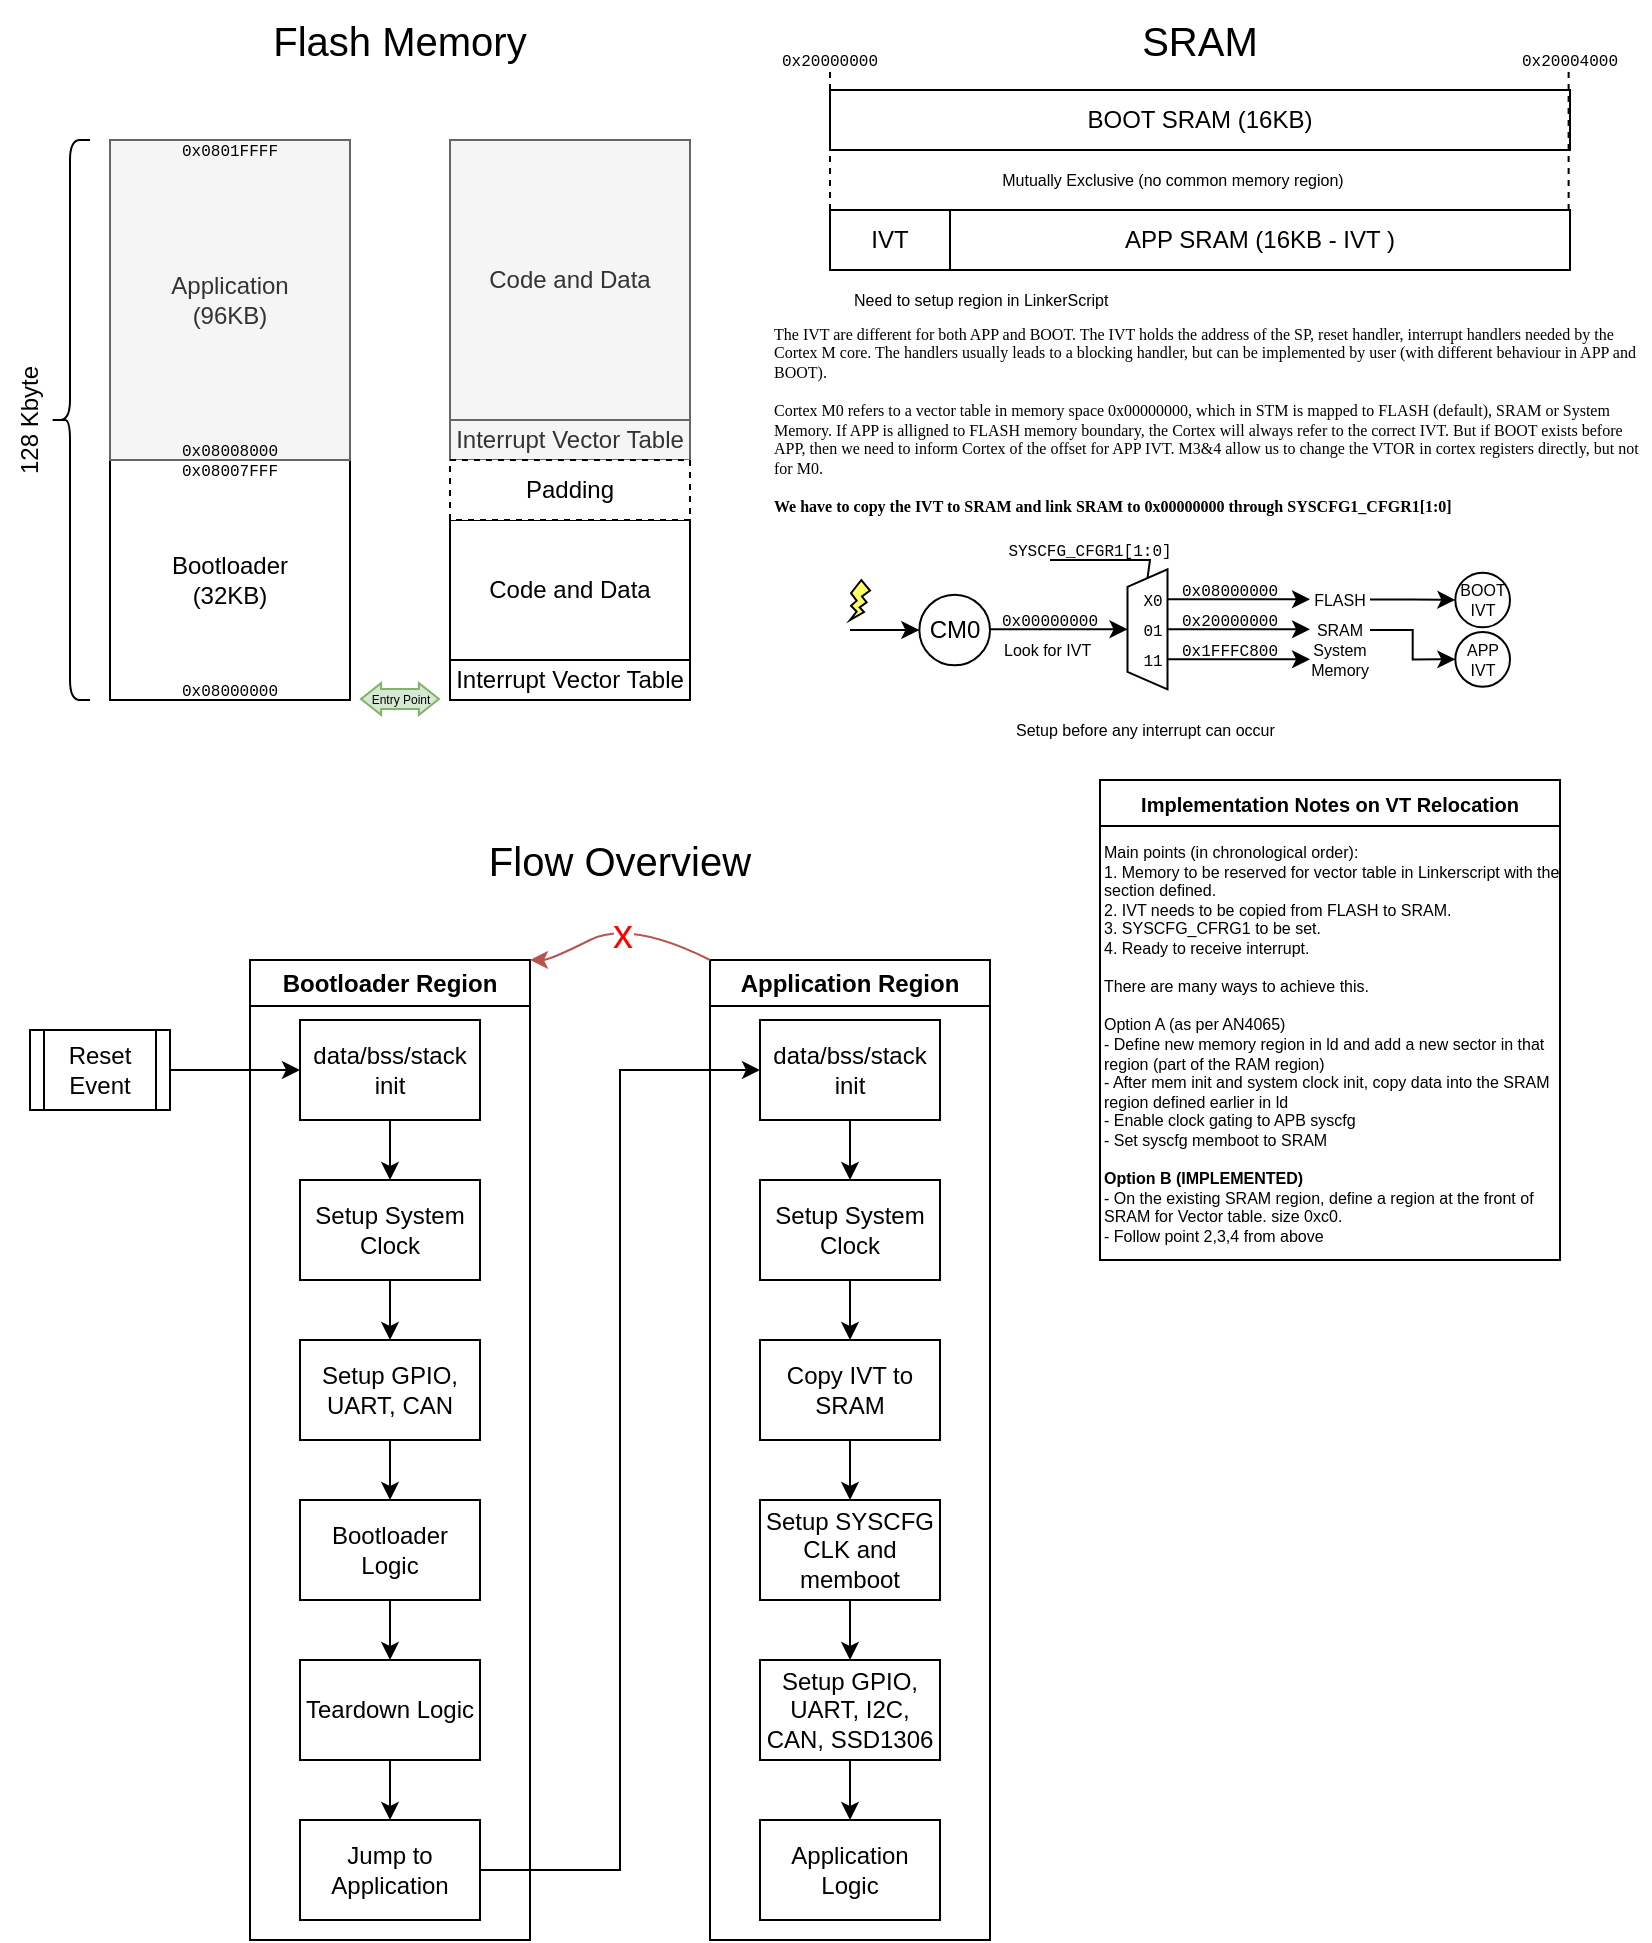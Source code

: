 <mxfile version="22.1.7" type="google">
  <diagram name="Page-1" id="L8v-k4GA8zyhKXHsQq-C">
    <mxGraphModel grid="1" page="1" gridSize="10" guides="1" tooltips="1" connect="1" arrows="1" fold="1" pageScale="1" pageWidth="850" pageHeight="1100" math="0" shadow="0">
      <root>
        <mxCell id="0" />
        <mxCell id="1" parent="0" />
        <mxCell id="6ljWVKHkdT2M4jzvHkVH-1" value="Bootloader&lt;br&gt;(32KB)" style="whiteSpace=wrap;html=1;" vertex="1" parent="1">
          <mxGeometry x="80" y="260" width="120" height="120" as="geometry" />
        </mxCell>
        <mxCell id="6ljWVKHkdT2M4jzvHkVH-2" value="Flash Memory" style="text;html=1;strokeColor=none;fillColor=none;align=center;verticalAlign=middle;whiteSpace=wrap;rounded=0;fontSize=20;" vertex="1" parent="1">
          <mxGeometry x="150" y="30" width="150" height="40" as="geometry" />
        </mxCell>
        <mxCell id="6ljWVKHkdT2M4jzvHkVH-3" value="Application&lt;br&gt;(96KB)" style="whiteSpace=wrap;html=1;fillColor=#f5f5f5;fontColor=#333333;strokeColor=#666666;" vertex="1" parent="1">
          <mxGeometry x="80" y="100" width="120" height="160" as="geometry" />
        </mxCell>
        <mxCell id="6ljWVKHkdT2M4jzvHkVH-5" value="0x08000000" style="text;html=1;strokeColor=none;fillColor=none;align=center;verticalAlign=middle;whiteSpace=wrap;rounded=0;fontFamily=Courier New;fontSize=8;" vertex="1" parent="1">
          <mxGeometry x="110" y="360" width="60" height="30" as="geometry" />
        </mxCell>
        <mxCell id="6ljWVKHkdT2M4jzvHkVH-10" value="" style="shape=curlyBracket;whiteSpace=wrap;html=1;rounded=1;labelPosition=left;verticalLabelPosition=middle;align=right;verticalAlign=middle;" vertex="1" parent="1">
          <mxGeometry x="50" y="100" width="20" height="280" as="geometry" />
        </mxCell>
        <mxCell id="6ljWVKHkdT2M4jzvHkVH-9" value="0x0801FFFF" style="text;html=1;strokeColor=none;fillColor=none;align=center;verticalAlign=middle;whiteSpace=wrap;rounded=0;fontFamily=Courier New;fontSize=8;" vertex="1" parent="1">
          <mxGeometry x="110" y="90" width="60" height="30" as="geometry" />
        </mxCell>
        <mxCell id="6ljWVKHkdT2M4jzvHkVH-13" value="128 Kbyte" style="text;html=1;strokeColor=none;fillColor=none;align=center;verticalAlign=middle;whiteSpace=wrap;rounded=0;rotation=-90;" vertex="1" parent="1">
          <mxGeometry x="10" y="225" width="60" height="30" as="geometry" />
        </mxCell>
        <mxCell id="6ljWVKHkdT2M4jzvHkVH-14" value="Interrupt Vector Table" style="whiteSpace=wrap;html=1;fillColor=#f5f5f5;fontColor=#333333;strokeColor=#666666;" vertex="1" parent="1">
          <mxGeometry x="250" y="240" width="120" height="20" as="geometry" />
        </mxCell>
        <mxCell id="6ljWVKHkdT2M4jzvHkVH-15" value="Code and Data" style="whiteSpace=wrap;html=1;fillColor=#f5f5f5;fontColor=#333333;strokeColor=#666666;" vertex="1" parent="1">
          <mxGeometry x="250" y="100" width="120" height="140" as="geometry" />
        </mxCell>
        <mxCell id="6ljWVKHkdT2M4jzvHkVH-16" value="Interrupt Vector Table" style="whiteSpace=wrap;html=1;" vertex="1" parent="1">
          <mxGeometry x="250" y="360" width="120" height="20" as="geometry" />
        </mxCell>
        <mxCell id="6ljWVKHkdT2M4jzvHkVH-17" value="Code and Data" style="whiteSpace=wrap;html=1;" vertex="1" parent="1">
          <mxGeometry x="250" y="290" width="120" height="70" as="geometry" />
        </mxCell>
        <mxCell id="6ljWVKHkdT2M4jzvHkVH-18" value="Padding" style="whiteSpace=wrap;html=1;dashed=1;" vertex="1" parent="1">
          <mxGeometry x="250" y="260" width="120" height="30" as="geometry" />
        </mxCell>
        <mxCell id="6ljWVKHkdT2M4jzvHkVH-19" value="" style="shape=flexArrow;endArrow=classic;html=1;rounded=0;endWidth=4.848;endSize=3.018;fillColor=#d5e8d4;strokeColor=#82b366;startArrow=block;startWidth=4.848;startSize=3.018;" edge="1" parent="1">
          <mxGeometry width="50" height="50" relative="1" as="geometry">
            <mxPoint x="245" y="379.49" as="sourcePoint" />
            <mxPoint x="205" y="379.49" as="targetPoint" />
          </mxGeometry>
        </mxCell>
        <mxCell id="6ljWVKHkdT2M4jzvHkVH-20" value="&lt;font style=&quot;font-size: 6px;&quot;&gt;Entry Point&lt;/font&gt;" style="edgeLabel;html=1;align=center;verticalAlign=middle;resizable=0;points=[];labelBackgroundColor=none;" connectable="0" vertex="1" parent="6ljWVKHkdT2M4jzvHkVH-19">
          <mxGeometry x="0.032" y="-2" relative="1" as="geometry">
            <mxPoint as="offset" />
          </mxGeometry>
        </mxCell>
        <mxCell id="QN8Zc_zHYGFrYNp_f-iq-1" value="0x08007FFF" style="text;html=1;strokeColor=none;fillColor=none;align=center;verticalAlign=middle;whiteSpace=wrap;rounded=0;fontFamily=Courier New;fontSize=8;" vertex="1" parent="1">
          <mxGeometry x="110" y="250" width="60" height="30" as="geometry" />
        </mxCell>
        <mxCell id="QN8Zc_zHYGFrYNp_f-iq-2" value="0x08008000" style="text;html=1;strokeColor=none;fillColor=none;align=center;verticalAlign=middle;whiteSpace=wrap;rounded=0;fontFamily=Courier New;fontSize=8;" vertex="1" parent="1">
          <mxGeometry x="110" y="240" width="60" height="30" as="geometry" />
        </mxCell>
        <mxCell id="QN8Zc_zHYGFrYNp_f-iq-11" value="&lt;font style=&quot;font-size: 8px;&quot;&gt;&lt;font style=&quot;font-size: 8px;&quot;&gt;The IVT are different for both APP and BOOT. The IVT holds the address of the SP, reset handler, interrupt handlers needed by the Cortex M core. The handlers usually leads to a blocking handler, but can be implemented by user (with different behaviour in APP and BOOT).&amp;nbsp;&lt;/font&gt;&lt;br style=&quot;font-size: 8px;&quot;&gt;&lt;br style=&quot;font-size: 8px;&quot;&gt;Cortex M0 refers to a vector table in memory space 0x00000000, which in STM is mapped to FLASH (default), SRAM or System Memory. If APP is alligned to FLASH memory boundary, the Cortex will always refer to the correct IVT. But if BOOT exists before APP, then we need to inform Cortex of the offset for APP IVT. M3&amp;amp;4 allow us to change the VTOR in cortex registers directly, but not for M0.&lt;br style=&quot;font-size: 8px;&quot;&gt;&lt;br style=&quot;font-size: 8px;&quot;&gt;&lt;b style=&quot;font-size: 8px;&quot;&gt;We have to copy the IVT to SRAM and link SRAM to 0x00000000 through SYSCFG1_CFGR1[1:0]&lt;/b&gt;&lt;/font&gt;" style="text;html=1;strokeColor=none;fillColor=none;align=left;verticalAlign=middle;whiteSpace=wrap;rounded=0;fontFamily=Verdana;fontSize=8;" vertex="1" parent="1">
          <mxGeometry x="410" y="190" width="440" height="100" as="geometry" />
        </mxCell>
        <mxCell id="QN8Zc_zHYGFrYNp_f-iq-12" value="BOOT SRAM (16KB)" style="rounded=0;whiteSpace=wrap;html=1;" vertex="1" parent="1">
          <mxGeometry x="440" y="75" width="370" height="30" as="geometry" />
        </mxCell>
        <mxCell id="QN8Zc_zHYGFrYNp_f-iq-13" value="APP SRAM (16KB - IVT )" style="rounded=0;whiteSpace=wrap;html=1;" vertex="1" parent="1">
          <mxGeometry x="500" y="135" width="310" height="30" as="geometry" />
        </mxCell>
        <mxCell id="QN8Zc_zHYGFrYNp_f-iq-15" value="IVT" style="rounded=0;whiteSpace=wrap;html=1;" vertex="1" parent="1">
          <mxGeometry x="440" y="135" width="60" height="30" as="geometry" />
        </mxCell>
        <mxCell id="QN8Zc_zHYGFrYNp_f-iq-18" value="Mutually Exclusive (no common memory region)" style="text;html=1;strokeColor=none;fillColor=none;align=center;verticalAlign=middle;whiteSpace=wrap;rounded=0;fontSize=8;" vertex="1" parent="1">
          <mxGeometry x="480" y="105" width="262.5" height="30" as="geometry" />
        </mxCell>
        <mxCell id="QN8Zc_zHYGFrYNp_f-iq-19" value="" style="shape=image;html=1;verticalAlign=top;verticalLabelPosition=bottom;labelBackgroundColor=#ffffff;imageAspect=0;aspect=fixed;image=https://cdn0.iconfinder.com/data/icons/math-business-icon-set/93/1_9-128.png" vertex="1" parent="1">
          <mxGeometry x="440" y="175" width="10" height="10" as="geometry" />
        </mxCell>
        <mxCell id="QN8Zc_zHYGFrYNp_f-iq-20" value="Need to setup region in LinkerScript" style="text;html=1;strokeColor=none;fillColor=none;align=left;verticalAlign=middle;whiteSpace=wrap;rounded=0;fontSize=8;" vertex="1" parent="1">
          <mxGeometry x="450" y="175" width="170" height="10" as="geometry" />
        </mxCell>
        <mxCell id="QN8Zc_zHYGFrYNp_f-iq-21" value="SRAM" style="text;html=1;strokeColor=none;fillColor=none;align=center;verticalAlign=middle;whiteSpace=wrap;rounded=0;fontSize=20;" vertex="1" parent="1">
          <mxGeometry x="550" y="30" width="150" height="40" as="geometry" />
        </mxCell>
        <mxCell id="QN8Zc_zHYGFrYNp_f-iq-22" value="Flow Overview" style="text;html=1;strokeColor=none;fillColor=none;align=center;verticalAlign=middle;whiteSpace=wrap;rounded=0;fontSize=20;" vertex="1" parent="1">
          <mxGeometry x="260" y="440" width="150" height="40" as="geometry" />
        </mxCell>
        <mxCell id="QN8Zc_zHYGFrYNp_f-iq-23" value="" style="endArrow=none;dashed=1;html=1;rounded=0;exitX=0;exitY=0;exitDx=0;exitDy=0;" edge="1" parent="1" source="QN8Zc_zHYGFrYNp_f-iq-15">
          <mxGeometry width="50" height="50" relative="1" as="geometry">
            <mxPoint x="410" y="55" as="sourcePoint" />
            <mxPoint x="440" y="65" as="targetPoint" />
          </mxGeometry>
        </mxCell>
        <mxCell id="QN8Zc_zHYGFrYNp_f-iq-24" value="" style="endArrow=none;dashed=1;html=1;rounded=0;exitX=0;exitY=0;exitDx=0;exitDy=0;" edge="1" parent="1">
          <mxGeometry width="50" height="50" relative="1" as="geometry">
            <mxPoint x="809.31" y="135" as="sourcePoint" />
            <mxPoint x="809.31" y="65" as="targetPoint" />
          </mxGeometry>
        </mxCell>
        <mxCell id="QN8Zc_zHYGFrYNp_f-iq-25" value="0x20000000" style="text;html=1;strokeColor=none;fillColor=none;align=center;verticalAlign=middle;whiteSpace=wrap;rounded=0;fontFamily=Courier New;fontSize=8;" vertex="1" parent="1">
          <mxGeometry x="410" y="45" width="60" height="30" as="geometry" />
        </mxCell>
        <mxCell id="QN8Zc_zHYGFrYNp_f-iq-26" value="0x20004000" style="text;html=1;strokeColor=none;fillColor=none;align=center;verticalAlign=middle;whiteSpace=wrap;rounded=0;fontFamily=Courier New;fontSize=8;" vertex="1" parent="1">
          <mxGeometry x="780" y="45" width="60" height="30" as="geometry" />
        </mxCell>
        <mxCell id="QN8Zc_zHYGFrYNp_f-iq-27" value="" style="shape=trapezoid;perimeter=trapezoidPerimeter;whiteSpace=wrap;html=1;fixedSize=1;rotation=90;direction=west;size=8.75;" vertex="1" parent="1">
          <mxGeometry x="568.75" y="334.67" width="60" height="20" as="geometry" />
        </mxCell>
        <mxCell id="QN8Zc_zHYGFrYNp_f-iq-32" value="" style="endArrow=none;html=1;rounded=0;entryX=0.25;entryY=1;entryDx=0;entryDy=0;startArrow=classic;startFill=1;endFill=0;" edge="1" parent="1" target="QN8Zc_zHYGFrYNp_f-iq-27">
          <mxGeometry width="50" height="50" relative="1" as="geometry">
            <mxPoint x="680" y="359.67" as="sourcePoint" />
            <mxPoint x="543.75" y="309.67" as="targetPoint" />
          </mxGeometry>
        </mxCell>
        <mxCell id="QN8Zc_zHYGFrYNp_f-iq-33" value="" style="endArrow=none;html=1;rounded=0;entryX=0.5;entryY=1;entryDx=0;entryDy=0;startArrow=classic;startFill=1;endFill=0;" edge="1" parent="1" target="QN8Zc_zHYGFrYNp_f-iq-27">
          <mxGeometry width="50" height="50" relative="1" as="geometry">
            <mxPoint x="680" y="344.67" as="sourcePoint" />
            <mxPoint x="588.75" y="349.67" as="targetPoint" />
          </mxGeometry>
        </mxCell>
        <mxCell id="QN8Zc_zHYGFrYNp_f-iq-34" value="" style="endArrow=none;html=1;rounded=0;entryX=0.75;entryY=1;entryDx=0;entryDy=0;startArrow=classic;startFill=1;endFill=0;" edge="1" parent="1" target="QN8Zc_zHYGFrYNp_f-iq-27">
          <mxGeometry width="50" height="50" relative="1" as="geometry">
            <mxPoint x="680" y="329.67" as="sourcePoint" />
            <mxPoint x="573.75" y="359.67" as="targetPoint" />
          </mxGeometry>
        </mxCell>
        <mxCell id="QN8Zc_zHYGFrYNp_f-iq-35" value="" style="endArrow=none;html=1;rounded=0;startArrow=classic;startFill=1;endFill=0;exitX=0.5;exitY=0;exitDx=0;exitDy=0;" edge="1" parent="1" source="QN8Zc_zHYGFrYNp_f-iq-27">
          <mxGeometry width="50" height="50" relative="1" as="geometry">
            <mxPoint x="581" y="344.57" as="sourcePoint" />
            <mxPoint x="520" y="344.67" as="targetPoint" />
          </mxGeometry>
        </mxCell>
        <mxCell id="QN8Zc_zHYGFrYNp_f-iq-36" value="0x00000000" style="text;html=1;strokeColor=none;fillColor=none;align=center;verticalAlign=middle;whiteSpace=wrap;rounded=0;fontFamily=Courier New;fontSize=8;" vertex="1" parent="1">
          <mxGeometry x="520" y="334.67" width="60" height="10" as="geometry" />
        </mxCell>
        <mxCell id="QN8Zc_zHYGFrYNp_f-iq-40" value="0x08000000" style="text;html=1;strokeColor=none;fillColor=none;align=center;verticalAlign=middle;whiteSpace=wrap;rounded=0;fontFamily=Courier New;fontSize=8;" vertex="1" parent="1">
          <mxGeometry x="610" y="320" width="60" height="10" as="geometry" />
        </mxCell>
        <mxCell id="QN8Zc_zHYGFrYNp_f-iq-41" value="0x20000000" style="text;html=1;strokeColor=none;fillColor=none;align=center;verticalAlign=middle;whiteSpace=wrap;rounded=0;fontFamily=Courier New;fontSize=8;" vertex="1" parent="1">
          <mxGeometry x="610" y="334.67" width="60" height="10" as="geometry" />
        </mxCell>
        <mxCell id="QN8Zc_zHYGFrYNp_f-iq-42" value="0x1FFFC800" style="text;html=1;strokeColor=none;fillColor=none;align=center;verticalAlign=middle;whiteSpace=wrap;rounded=0;fontFamily=Courier New;fontSize=8;" vertex="1" parent="1">
          <mxGeometry x="610" y="350" width="60" height="10" as="geometry" />
        </mxCell>
        <mxCell id="QN8Zc_zHYGFrYNp_f-iq-61" style="edgeStyle=orthogonalEdgeStyle;rounded=0;orthogonalLoop=1;jettySize=auto;html=1;entryX=0;entryY=0.5;entryDx=0;entryDy=0;" edge="1" parent="1" source="QN8Zc_zHYGFrYNp_f-iq-43" target="QN8Zc_zHYGFrYNp_f-iq-64">
          <mxGeometry relative="1" as="geometry">
            <mxPoint x="730" y="330" as="targetPoint" />
          </mxGeometry>
        </mxCell>
        <mxCell id="QN8Zc_zHYGFrYNp_f-iq-43" value="FLASH" style="text;html=1;strokeColor=none;fillColor=none;align=center;verticalAlign=middle;whiteSpace=wrap;rounded=0;fontSize=8;" vertex="1" parent="1">
          <mxGeometry x="680" y="324.67" width="30" height="10" as="geometry" />
        </mxCell>
        <mxCell id="QN8Zc_zHYGFrYNp_f-iq-66" style="edgeStyle=orthogonalEdgeStyle;rounded=0;orthogonalLoop=1;jettySize=auto;html=1;entryX=0;entryY=0.5;entryDx=0;entryDy=0;" edge="1" parent="1" source="QN8Zc_zHYGFrYNp_f-iq-44" target="QN8Zc_zHYGFrYNp_f-iq-65">
          <mxGeometry relative="1" as="geometry" />
        </mxCell>
        <mxCell id="QN8Zc_zHYGFrYNp_f-iq-44" value="SRAM" style="text;html=1;strokeColor=none;fillColor=none;align=center;verticalAlign=middle;whiteSpace=wrap;rounded=0;fontSize=8;" vertex="1" parent="1">
          <mxGeometry x="680" y="340" width="30" height="10" as="geometry" />
        </mxCell>
        <mxCell id="QN8Zc_zHYGFrYNp_f-iq-45" value="System Memory" style="text;html=1;strokeColor=none;fillColor=none;align=center;verticalAlign=middle;whiteSpace=wrap;rounded=0;fontSize=8;" vertex="1" parent="1">
          <mxGeometry x="680" y="354.67" width="30" height="10" as="geometry" />
        </mxCell>
        <mxCell id="QN8Zc_zHYGFrYNp_f-iq-46" value="" style="endArrow=none;html=1;rounded=0;entryX=1;entryY=0.5;entryDx=0;entryDy=0;" edge="1" parent="1" target="QN8Zc_zHYGFrYNp_f-iq-27">
          <mxGeometry width="50" height="50" relative="1" as="geometry">
            <mxPoint x="550" y="310" as="sourcePoint" />
            <mxPoint x="570" y="380" as="targetPoint" />
            <Array as="points">
              <mxPoint x="600" y="310" />
            </Array>
          </mxGeometry>
        </mxCell>
        <mxCell id="QN8Zc_zHYGFrYNp_f-iq-47" value="SYSCFG_CFGR1[1:0]" style="text;html=1;strokeColor=none;fillColor=none;align=center;verticalAlign=middle;whiteSpace=wrap;rounded=0;fontFamily=Courier New;fontSize=8;" vertex="1" parent="1">
          <mxGeometry x="540" y="300" width="60" height="10" as="geometry" />
        </mxCell>
        <mxCell id="QN8Zc_zHYGFrYNp_f-iq-48" value="X0" style="text;html=1;strokeColor=none;fillColor=none;align=center;verticalAlign=middle;whiteSpace=wrap;rounded=0;fontFamily=Courier New;fontSize=8;" vertex="1" parent="1">
          <mxGeometry x="593.13" y="324.67" width="16.87" height="10" as="geometry" />
        </mxCell>
        <mxCell id="QN8Zc_zHYGFrYNp_f-iq-49" value="01" style="text;html=1;strokeColor=none;fillColor=none;align=center;verticalAlign=middle;whiteSpace=wrap;rounded=0;fontFamily=Courier New;fontSize=8;" vertex="1" parent="1">
          <mxGeometry x="593.13" y="339.67" width="16.87" height="10" as="geometry" />
        </mxCell>
        <mxCell id="QN8Zc_zHYGFrYNp_f-iq-50" value="11" style="text;html=1;strokeColor=none;fillColor=none;align=center;verticalAlign=middle;whiteSpace=wrap;rounded=0;fontFamily=Courier New;fontSize=8;" vertex="1" parent="1">
          <mxGeometry x="593.13" y="354.67" width="16.87" height="10" as="geometry" />
        </mxCell>
        <mxCell id="QN8Zc_zHYGFrYNp_f-iq-51" value="CM0" style="ellipse;whiteSpace=wrap;html=1;aspect=fixed;" vertex="1" parent="1">
          <mxGeometry x="484.67" y="327.33" width="35.33" height="35.33" as="geometry" />
        </mxCell>
        <mxCell id="QN8Zc_zHYGFrYNp_f-iq-52" value="" style="endArrow=classic;html=1;rounded=0;entryX=0;entryY=0.5;entryDx=0;entryDy=0;" edge="1" parent="1" target="QN8Zc_zHYGFrYNp_f-iq-51">
          <mxGeometry width="50" height="50" relative="1" as="geometry">
            <mxPoint x="450" y="345" as="sourcePoint" />
            <mxPoint x="460" y="327.33" as="targetPoint" />
          </mxGeometry>
        </mxCell>
        <mxCell id="QN8Zc_zHYGFrYNp_f-iq-53" value="" style="verticalLabelPosition=bottom;verticalAlign=top;html=1;shape=mxgraph.basic.flash;fillColor=#FFFF66;" vertex="1" parent="1">
          <mxGeometry x="450" y="320" width="10" height="20" as="geometry" />
        </mxCell>
        <mxCell id="QN8Zc_zHYGFrYNp_f-iq-54" value="Look for IVT" style="text;html=1;strokeColor=none;fillColor=none;align=left;verticalAlign=middle;whiteSpace=wrap;rounded=0;fontSize=8;" vertex="1" parent="1">
          <mxGeometry x="525" y="349.67" width="50" height="10" as="geometry" />
        </mxCell>
        <mxCell id="QN8Zc_zHYGFrYNp_f-iq-64" value="BOOT&lt;br style=&quot;font-size: 8px;&quot;&gt;IVT" style="ellipse;whiteSpace=wrap;html=1;aspect=fixed;fontSize=8;" vertex="1" parent="1">
          <mxGeometry x="752.66" y="316.33" width="27.34" height="27.34" as="geometry" />
        </mxCell>
        <mxCell id="QN8Zc_zHYGFrYNp_f-iq-65" value="APP&lt;br style=&quot;font-size: 8px;&quot;&gt;IVT" style="ellipse;whiteSpace=wrap;html=1;aspect=fixed;fontSize=8;" vertex="1" parent="1">
          <mxGeometry x="752.66" y="346" width="27.34" height="27.34" as="geometry" />
        </mxCell>
        <mxCell id="QN8Zc_zHYGFrYNp_f-iq-68" value="" style="shape=image;html=1;verticalAlign=top;verticalLabelPosition=bottom;labelBackgroundColor=#ffffff;imageAspect=0;aspect=fixed;image=https://cdn0.iconfinder.com/data/icons/math-business-icon-set/93/1_9-128.png" vertex="1" parent="1">
          <mxGeometry x="521.25" y="390" width="10" height="10" as="geometry" />
        </mxCell>
        <mxCell id="QN8Zc_zHYGFrYNp_f-iq-69" value="Setup before any interrupt can occur" style="text;html=1;strokeColor=none;fillColor=none;align=left;verticalAlign=middle;whiteSpace=wrap;rounded=0;fontSize=8;" vertex="1" parent="1">
          <mxGeometry x="531.25" y="390" width="198.75" height="10" as="geometry" />
        </mxCell>
        <mxCell id="QN8Zc_zHYGFrYNp_f-iq-117" style="edgeStyle=orthogonalEdgeStyle;rounded=0;orthogonalLoop=1;jettySize=auto;html=1;entryX=0;entryY=0.5;entryDx=0;entryDy=0;exitX=1;exitY=0.5;exitDx=0;exitDy=0;" edge="1" parent="1" source="QN8Zc_zHYGFrYNp_f-iq-70" target="QN8Zc_zHYGFrYNp_f-iq-111">
          <mxGeometry relative="1" as="geometry">
            <Array as="points">
              <mxPoint x="110" y="565" />
            </Array>
          </mxGeometry>
        </mxCell>
        <mxCell id="QN8Zc_zHYGFrYNp_f-iq-70" value="Reset Event" style="shape=process;whiteSpace=wrap;html=1;backgroundOutline=1;" vertex="1" parent="1">
          <mxGeometry x="40" y="545" width="70" height="40" as="geometry" />
        </mxCell>
        <mxCell id="QN8Zc_zHYGFrYNp_f-iq-71" value="Bootloader Region" style="swimlane;whiteSpace=wrap;html=1;" vertex="1" parent="1">
          <mxGeometry x="150" y="510" width="140" height="490" as="geometry">
            <mxRectangle x="230" y="500" width="150" height="30" as="alternateBounds" />
          </mxGeometry>
        </mxCell>
        <mxCell id="QN8Zc_zHYGFrYNp_f-iq-78" style="edgeStyle=orthogonalEdgeStyle;rounded=0;orthogonalLoop=1;jettySize=auto;html=1;entryX=0.5;entryY=0;entryDx=0;entryDy=0;" edge="1" parent="QN8Zc_zHYGFrYNp_f-iq-71" source="QN8Zc_zHYGFrYNp_f-iq-73" target="QN8Zc_zHYGFrYNp_f-iq-74">
          <mxGeometry relative="1" as="geometry" />
        </mxCell>
        <mxCell id="QN8Zc_zHYGFrYNp_f-iq-73" value="Setup System Clock" style="rounded=0;whiteSpace=wrap;html=1;" vertex="1" parent="QN8Zc_zHYGFrYNp_f-iq-71">
          <mxGeometry x="25" y="110" width="90" height="50" as="geometry" />
        </mxCell>
        <mxCell id="QN8Zc_zHYGFrYNp_f-iq-79" style="edgeStyle=orthogonalEdgeStyle;rounded=0;orthogonalLoop=1;jettySize=auto;html=1;entryX=0.5;entryY=0;entryDx=0;entryDy=0;" edge="1" parent="QN8Zc_zHYGFrYNp_f-iq-71" source="QN8Zc_zHYGFrYNp_f-iq-74" target="QN8Zc_zHYGFrYNp_f-iq-75">
          <mxGeometry relative="1" as="geometry" />
        </mxCell>
        <mxCell id="QN8Zc_zHYGFrYNp_f-iq-74" value="Setup GPIO, UART, CAN" style="rounded=0;whiteSpace=wrap;html=1;" vertex="1" parent="QN8Zc_zHYGFrYNp_f-iq-71">
          <mxGeometry x="25" y="190" width="90" height="50" as="geometry" />
        </mxCell>
        <mxCell id="QN8Zc_zHYGFrYNp_f-iq-80" style="edgeStyle=orthogonalEdgeStyle;rounded=0;orthogonalLoop=1;jettySize=auto;html=1;entryX=0.5;entryY=0;entryDx=0;entryDy=0;" edge="1" parent="QN8Zc_zHYGFrYNp_f-iq-71" source="QN8Zc_zHYGFrYNp_f-iq-75" target="QN8Zc_zHYGFrYNp_f-iq-76">
          <mxGeometry relative="1" as="geometry" />
        </mxCell>
        <mxCell id="QN8Zc_zHYGFrYNp_f-iq-75" value="Bootloader Logic" style="rounded=0;whiteSpace=wrap;html=1;" vertex="1" parent="QN8Zc_zHYGFrYNp_f-iq-71">
          <mxGeometry x="25" y="270" width="90" height="50" as="geometry" />
        </mxCell>
        <mxCell id="QN8Zc_zHYGFrYNp_f-iq-81" style="edgeStyle=orthogonalEdgeStyle;rounded=0;orthogonalLoop=1;jettySize=auto;html=1;" edge="1" parent="QN8Zc_zHYGFrYNp_f-iq-71" source="QN8Zc_zHYGFrYNp_f-iq-76" target="QN8Zc_zHYGFrYNp_f-iq-77">
          <mxGeometry relative="1" as="geometry" />
        </mxCell>
        <mxCell id="QN8Zc_zHYGFrYNp_f-iq-76" value="Teardown Logic" style="rounded=0;whiteSpace=wrap;html=1;" vertex="1" parent="QN8Zc_zHYGFrYNp_f-iq-71">
          <mxGeometry x="25" y="350" width="90" height="50" as="geometry" />
        </mxCell>
        <mxCell id="QN8Zc_zHYGFrYNp_f-iq-77" value="Jump to Application" style="rounded=0;whiteSpace=wrap;html=1;" vertex="1" parent="QN8Zc_zHYGFrYNp_f-iq-71">
          <mxGeometry x="25" y="430" width="90" height="50" as="geometry" />
        </mxCell>
        <mxCell id="QN8Zc_zHYGFrYNp_f-iq-112" style="edgeStyle=orthogonalEdgeStyle;rounded=0;orthogonalLoop=1;jettySize=auto;html=1;entryX=0.5;entryY=0;entryDx=0;entryDy=0;" edge="1" parent="QN8Zc_zHYGFrYNp_f-iq-71" source="QN8Zc_zHYGFrYNp_f-iq-111" target="QN8Zc_zHYGFrYNp_f-iq-73">
          <mxGeometry relative="1" as="geometry" />
        </mxCell>
        <mxCell id="QN8Zc_zHYGFrYNp_f-iq-111" value="data/bss/stack init" style="rounded=0;whiteSpace=wrap;html=1;" vertex="1" parent="QN8Zc_zHYGFrYNp_f-iq-71">
          <mxGeometry x="25" y="30" width="90" height="50" as="geometry" />
        </mxCell>
        <mxCell id="QN8Zc_zHYGFrYNp_f-iq-84" value="Application Region" style="swimlane;whiteSpace=wrap;html=1;" vertex="1" parent="1">
          <mxGeometry x="380" y="510" width="140" height="490" as="geometry">
            <mxRectangle x="460" y="500" width="150" height="30" as="alternateBounds" />
          </mxGeometry>
        </mxCell>
        <mxCell id="QN8Zc_zHYGFrYNp_f-iq-97" style="edgeStyle=orthogonalEdgeStyle;rounded=0;orthogonalLoop=1;jettySize=auto;html=1;entryX=0.5;entryY=0;entryDx=0;entryDy=0;" edge="1" parent="QN8Zc_zHYGFrYNp_f-iq-84" source="QN8Zc_zHYGFrYNp_f-iq-86" target="QN8Zc_zHYGFrYNp_f-iq-96">
          <mxGeometry relative="1" as="geometry" />
        </mxCell>
        <mxCell id="QN8Zc_zHYGFrYNp_f-iq-86" value="Setup System Clock" style="rounded=0;whiteSpace=wrap;html=1;" vertex="1" parent="QN8Zc_zHYGFrYNp_f-iq-84">
          <mxGeometry x="25" y="110" width="90" height="50" as="geometry" />
        </mxCell>
        <mxCell id="QN8Zc_zHYGFrYNp_f-iq-87" style="edgeStyle=orthogonalEdgeStyle;rounded=0;orthogonalLoop=1;jettySize=auto;html=1;entryX=0.5;entryY=0;entryDx=0;entryDy=0;" edge="1" parent="QN8Zc_zHYGFrYNp_f-iq-84" source="QN8Zc_zHYGFrYNp_f-iq-88" target="QN8Zc_zHYGFrYNp_f-iq-90">
          <mxGeometry relative="1" as="geometry" />
        </mxCell>
        <mxCell id="QN8Zc_zHYGFrYNp_f-iq-88" value="Setup GPIO, UART, I2C, CAN, SSD1306" style="rounded=0;whiteSpace=wrap;html=1;" vertex="1" parent="QN8Zc_zHYGFrYNp_f-iq-84">
          <mxGeometry x="25" y="350" width="90" height="50" as="geometry" />
        </mxCell>
        <mxCell id="QN8Zc_zHYGFrYNp_f-iq-90" value="Application Logic" style="rounded=0;whiteSpace=wrap;html=1;" vertex="1" parent="QN8Zc_zHYGFrYNp_f-iq-84">
          <mxGeometry x="25" y="430" width="90" height="50" as="geometry" />
        </mxCell>
        <mxCell id="QN8Zc_zHYGFrYNp_f-iq-95" style="edgeStyle=orthogonalEdgeStyle;rounded=0;orthogonalLoop=1;jettySize=auto;html=1;entryX=0.5;entryY=0;entryDx=0;entryDy=0;" edge="1" parent="QN8Zc_zHYGFrYNp_f-iq-84" source="QN8Zc_zHYGFrYNp_f-iq-94" target="QN8Zc_zHYGFrYNp_f-iq-88">
          <mxGeometry relative="1" as="geometry" />
        </mxCell>
        <mxCell id="QN8Zc_zHYGFrYNp_f-iq-94" value="Setup SYSCFG CLK and memboot" style="rounded=0;whiteSpace=wrap;html=1;" vertex="1" parent="QN8Zc_zHYGFrYNp_f-iq-84">
          <mxGeometry x="25" y="270" width="90" height="50" as="geometry" />
        </mxCell>
        <mxCell id="QN8Zc_zHYGFrYNp_f-iq-98" style="edgeStyle=orthogonalEdgeStyle;rounded=0;orthogonalLoop=1;jettySize=auto;html=1;" edge="1" parent="QN8Zc_zHYGFrYNp_f-iq-84" source="QN8Zc_zHYGFrYNp_f-iq-96" target="QN8Zc_zHYGFrYNp_f-iq-94">
          <mxGeometry relative="1" as="geometry" />
        </mxCell>
        <mxCell id="QN8Zc_zHYGFrYNp_f-iq-96" value="Copy IVT to SRAM" style="rounded=0;whiteSpace=wrap;html=1;" vertex="1" parent="QN8Zc_zHYGFrYNp_f-iq-84">
          <mxGeometry x="25" y="190" width="90" height="50" as="geometry" />
        </mxCell>
        <mxCell id="QN8Zc_zHYGFrYNp_f-iq-114" style="edgeStyle=orthogonalEdgeStyle;rounded=0;orthogonalLoop=1;jettySize=auto;html=1;entryX=0.5;entryY=0;entryDx=0;entryDy=0;" edge="1" parent="QN8Zc_zHYGFrYNp_f-iq-84" source="QN8Zc_zHYGFrYNp_f-iq-113" target="QN8Zc_zHYGFrYNp_f-iq-86">
          <mxGeometry relative="1" as="geometry" />
        </mxCell>
        <mxCell id="QN8Zc_zHYGFrYNp_f-iq-113" value="data/bss/stack init" style="rounded=0;whiteSpace=wrap;html=1;" vertex="1" parent="QN8Zc_zHYGFrYNp_f-iq-84">
          <mxGeometry x="25" y="30" width="90" height="50" as="geometry" />
        </mxCell>
        <mxCell id="QN8Zc_zHYGFrYNp_f-iq-99" style="edgeStyle=orthogonalEdgeStyle;rounded=0;orthogonalLoop=1;jettySize=auto;html=1;entryX=0;entryY=0.5;entryDx=0;entryDy=0;" edge="1" parent="1" source="QN8Zc_zHYGFrYNp_f-iq-77" target="QN8Zc_zHYGFrYNp_f-iq-113">
          <mxGeometry relative="1" as="geometry" />
        </mxCell>
        <mxCell id="QN8Zc_zHYGFrYNp_f-iq-124" value="" style="curved=1;endArrow=classic;html=1;rounded=0;entryX=1;entryY=0;entryDx=0;entryDy=0;fillColor=#f8cecc;strokeColor=#b85450;" edge="1" parent="1">
          <mxGeometry width="50" height="50" relative="1" as="geometry">
            <mxPoint x="380" y="510" as="sourcePoint" />
            <mxPoint x="290" y="510" as="targetPoint" />
            <Array as="points">
              <mxPoint x="340" y="490" />
              <mxPoint x="300" y="510" />
            </Array>
          </mxGeometry>
        </mxCell>
        <mxCell id="QN8Zc_zHYGFrYNp_f-iq-128" value="&lt;font style=&quot;font-size: 20px;&quot;&gt;x&lt;/font&gt;" style="edgeLabel;html=1;align=center;verticalAlign=middle;resizable=0;points=[];fontColor=#FF0000;" connectable="0" vertex="1" parent="QN8Zc_zHYGFrYNp_f-iq-124">
          <mxGeometry x="0.034" y="3" relative="1" as="geometry">
            <mxPoint as="offset" />
          </mxGeometry>
        </mxCell>
        <mxCell id="QN8Zc_zHYGFrYNp_f-iq-129" value="Implementation Notes on VT Relocation" style="swimlane;whiteSpace=wrap;html=1;fontSize=10;" vertex="1" parent="1">
          <mxGeometry x="575" y="420" width="230" height="240" as="geometry">
            <mxRectangle x="610" y="420" width="230" height="30" as="alternateBounds" />
          </mxGeometry>
        </mxCell>
        <mxCell id="QN8Zc_zHYGFrYNp_f-iq-130" value="Main points (in chronological order):&lt;br&gt;1. Memory to be reserved for vector table in Linkerscript with the section defined.&amp;nbsp;&lt;br&gt;2. IVT needs to be copied from FLASH to SRAM.&lt;br&gt;3. SYSCFG_CFRG1 to be set.&amp;nbsp;&lt;br&gt;4. Ready to receive interrupt.&lt;br&gt;&lt;br&gt;There are many ways to achieve this.&lt;br&gt;&lt;br&gt;Option A (as per AN4065)&lt;br&gt;- Define new memory region in ld and add a new sector in that region (part of the RAM region)&lt;br&gt;- After mem init and system clock init, copy data into the SRAM region defined earlier in ld&lt;br&gt;- Enable clock gating to APB syscfg&lt;br&gt;- Set syscfg memboot to SRAM&lt;br&gt;&lt;br&gt;&lt;b&gt;Option B (IMPLEMENTED)&lt;br&gt;&lt;/b&gt;- On the existing SRAM region, define a region at the front of SRAM for Vector table. size 0xc0.&lt;br&gt;- Follow point 2,3,4 from above" style="text;html=1;strokeColor=none;fillColor=none;align=left;verticalAlign=top;whiteSpace=wrap;rounded=0;fontSize=8;" vertex="1" parent="QN8Zc_zHYGFrYNp_f-iq-129">
          <mxGeometry y="25" width="230" height="215" as="geometry" />
        </mxCell>
      </root>
    </mxGraphModel>
  </diagram>
</mxfile>
